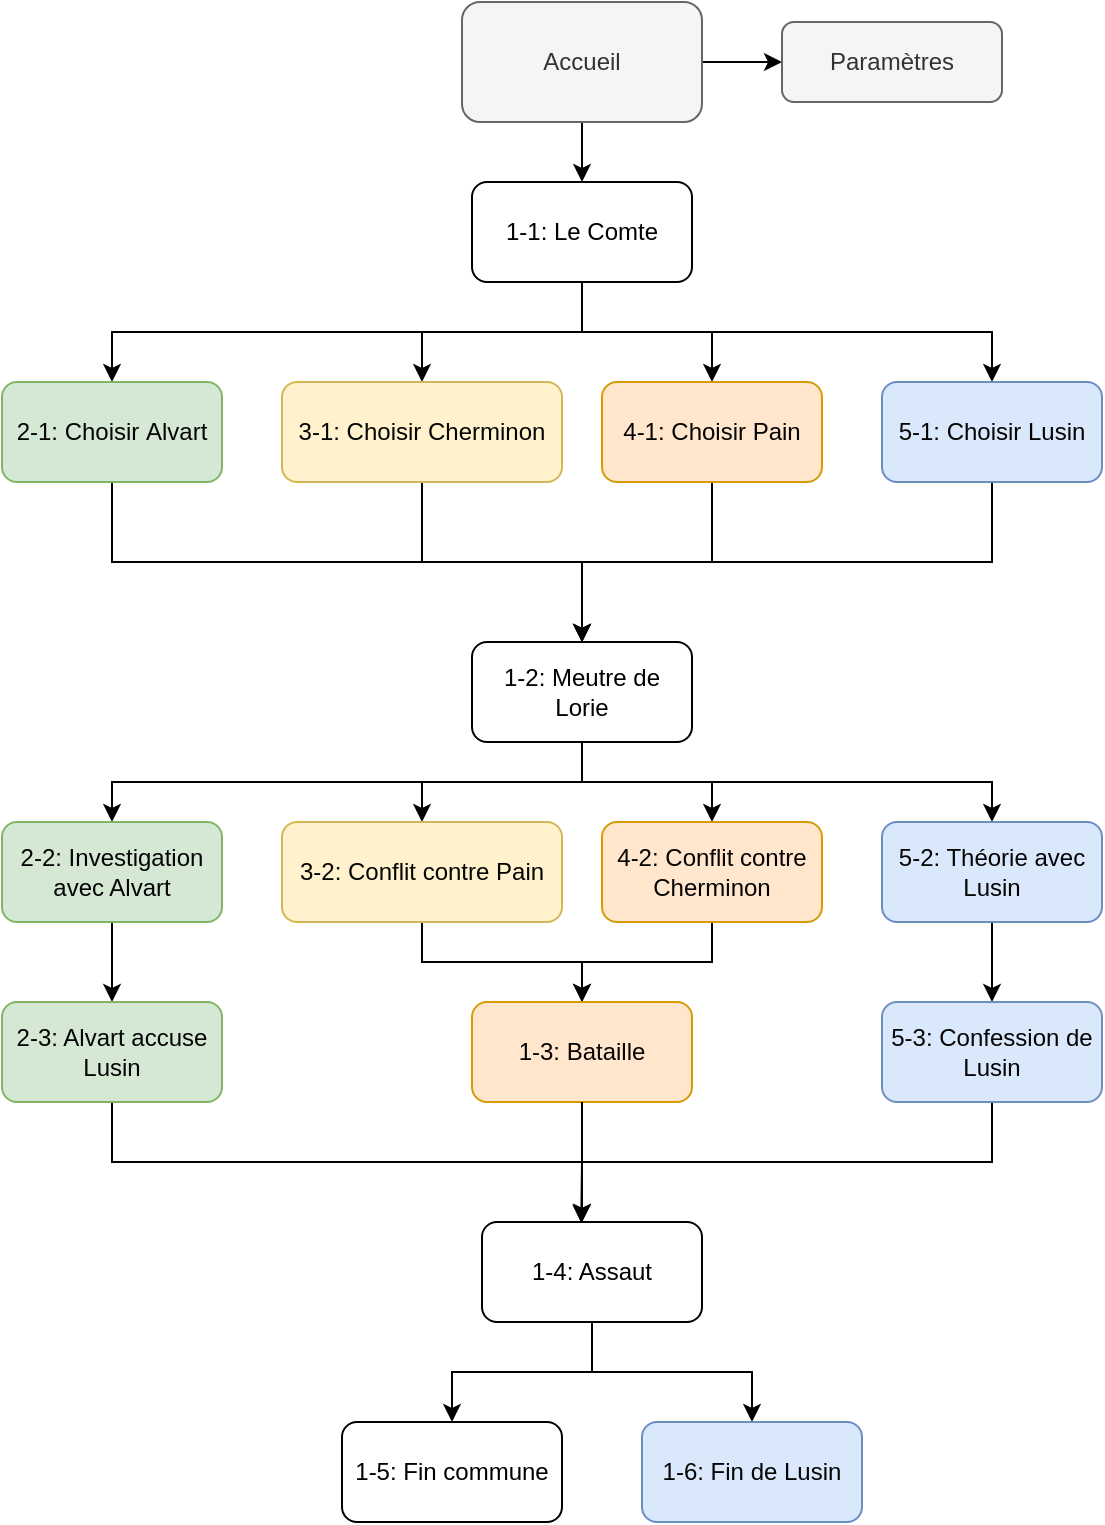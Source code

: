 <mxfile>
    <diagram name="Page-1" id="MBlXISGY8t7rbogC1alH">
        <mxGraphModel dx="765" dy="673" grid="1" gridSize="10" guides="1" tooltips="1" connect="1" arrows="1" fold="1" page="1" pageScale="1" pageWidth="850" pageHeight="1100" math="0" shadow="0">
            <root>
                <mxCell id="0"/>
                <mxCell id="1" parent="0"/>
                <mxCell id="Yse4lq7M_VT5U85Rjjpq-3" style="edgeStyle=orthogonalEdgeStyle;rounded=0;orthogonalLoop=1;jettySize=auto;html=1;" parent="1" source="Yse4lq7M_VT5U85Rjjpq-1" target="Yse4lq7M_VT5U85Rjjpq-2" edge="1">
                    <mxGeometry relative="1" as="geometry"/>
                </mxCell>
                <mxCell id="Qtx2kLDK2WUelq4MLout-5" style="edgeStyle=orthogonalEdgeStyle;rounded=0;orthogonalLoop=1;jettySize=auto;html=1;exitX=0.5;exitY=1;exitDx=0;exitDy=0;entryX=0.5;entryY=0;entryDx=0;entryDy=0;" parent="1" source="Yse4lq7M_VT5U85Rjjpq-1" target="Yse4lq7M_VT5U85Rjjpq-6" edge="1">
                    <mxGeometry relative="1" as="geometry"/>
                </mxCell>
                <mxCell id="Yse4lq7M_VT5U85Rjjpq-1" value="Accueil" style="rounded=1;whiteSpace=wrap;html=1;fillColor=#f5f5f5;strokeColor=#666666;fontColor=#333333;" parent="1" vertex="1">
                    <mxGeometry x="280" y="40" width="120" height="60" as="geometry"/>
                </mxCell>
                <mxCell id="Yse4lq7M_VT5U85Rjjpq-2" value="Paramètres" style="rounded=1;whiteSpace=wrap;html=1;fillColor=#f5f5f5;fontColor=#333333;strokeColor=#666666;" parent="1" vertex="1">
                    <mxGeometry x="440" y="50" width="110" height="40" as="geometry"/>
                </mxCell>
                <mxCell id="Yse4lq7M_VT5U85Rjjpq-13" style="edgeStyle=orthogonalEdgeStyle;rounded=0;orthogonalLoop=1;jettySize=auto;html=1;exitX=0.5;exitY=1;exitDx=0;exitDy=0;" parent="1" source="Yse4lq7M_VT5U85Rjjpq-6" target="Yse4lq7M_VT5U85Rjjpq-8" edge="1">
                    <mxGeometry relative="1" as="geometry"/>
                </mxCell>
                <mxCell id="Yse4lq7M_VT5U85Rjjpq-14" style="edgeStyle=orthogonalEdgeStyle;rounded=0;orthogonalLoop=1;jettySize=auto;html=1;exitX=0.5;exitY=1;exitDx=0;exitDy=0;entryX=0.5;entryY=0;entryDx=0;entryDy=0;" parent="1" source="Yse4lq7M_VT5U85Rjjpq-6" target="Yse4lq7M_VT5U85Rjjpq-9" edge="1">
                    <mxGeometry relative="1" as="geometry"/>
                </mxCell>
                <mxCell id="Yse4lq7M_VT5U85Rjjpq-15" style="edgeStyle=orthogonalEdgeStyle;rounded=0;orthogonalLoop=1;jettySize=auto;html=1;exitX=0.5;exitY=1;exitDx=0;exitDy=0;entryX=0.5;entryY=0;entryDx=0;entryDy=0;" parent="1" source="Yse4lq7M_VT5U85Rjjpq-6" target="Yse4lq7M_VT5U85Rjjpq-10" edge="1">
                    <mxGeometry relative="1" as="geometry"/>
                </mxCell>
                <mxCell id="Yse4lq7M_VT5U85Rjjpq-16" style="edgeStyle=orthogonalEdgeStyle;rounded=0;orthogonalLoop=1;jettySize=auto;html=1;exitX=0.5;exitY=1;exitDx=0;exitDy=0;" parent="1" source="Yse4lq7M_VT5U85Rjjpq-6" target="Yse4lq7M_VT5U85Rjjpq-11" edge="1">
                    <mxGeometry relative="1" as="geometry"/>
                </mxCell>
                <mxCell id="Yse4lq7M_VT5U85Rjjpq-6" value="1-1: Le Comte" style="rounded=1;whiteSpace=wrap;html=1;" parent="1" vertex="1">
                    <mxGeometry x="285" y="130" width="110" height="50" as="geometry"/>
                </mxCell>
                <mxCell id="Qtx2kLDK2WUelq4MLout-1" style="edgeStyle=orthogonalEdgeStyle;rounded=0;orthogonalLoop=1;jettySize=auto;html=1;exitX=0.5;exitY=1;exitDx=0;exitDy=0;" parent="1" source="Yse4lq7M_VT5U85Rjjpq-8" target="Yse4lq7M_VT5U85Rjjpq-25" edge="1">
                    <mxGeometry relative="1" as="geometry"/>
                </mxCell>
                <mxCell id="Yse4lq7M_VT5U85Rjjpq-8" value="2-1: Choisir&amp;nbsp;Alvart" style="rounded=1;whiteSpace=wrap;html=1;fillColor=#d5e8d4;strokeColor=#82b366;fontColor=#050505;" parent="1" vertex="1">
                    <mxGeometry x="50" y="230" width="110" height="50" as="geometry"/>
                </mxCell>
                <mxCell id="Qtx2kLDK2WUelq4MLout-2" style="edgeStyle=orthogonalEdgeStyle;rounded=0;orthogonalLoop=1;jettySize=auto;html=1;exitX=0.5;exitY=1;exitDx=0;exitDy=0;" parent="1" source="Yse4lq7M_VT5U85Rjjpq-9" target="Yse4lq7M_VT5U85Rjjpq-25" edge="1">
                    <mxGeometry relative="1" as="geometry"/>
                </mxCell>
                <mxCell id="Yse4lq7M_VT5U85Rjjpq-9" value="3-1: Choisir&amp;nbsp;&lt;span style=&quot;background-color: initial;&quot;&gt;Cherminon&lt;/span&gt;" style="rounded=1;whiteSpace=wrap;html=1;fillColor=#fff2cc;strokeColor=#d6b656;fontColor=#050505;" parent="1" vertex="1">
                    <mxGeometry x="190" y="230" width="140" height="50" as="geometry"/>
                </mxCell>
                <mxCell id="Qtx2kLDK2WUelq4MLout-3" style="edgeStyle=orthogonalEdgeStyle;rounded=0;orthogonalLoop=1;jettySize=auto;html=1;exitX=0.5;exitY=1;exitDx=0;exitDy=0;" parent="1" source="Yse4lq7M_VT5U85Rjjpq-10" target="Yse4lq7M_VT5U85Rjjpq-25" edge="1">
                    <mxGeometry relative="1" as="geometry"/>
                </mxCell>
                <mxCell id="Yse4lq7M_VT5U85Rjjpq-10" value="4-1: Choisir Pain" style="rounded=1;whiteSpace=wrap;html=1;fillColor=#ffe6cc;strokeColor=#d79b00;fontColor=#050505;" parent="1" vertex="1">
                    <mxGeometry x="350" y="230" width="110" height="50" as="geometry"/>
                </mxCell>
                <mxCell id="Qtx2kLDK2WUelq4MLout-4" style="edgeStyle=orthogonalEdgeStyle;rounded=0;orthogonalLoop=1;jettySize=auto;html=1;exitX=0.5;exitY=1;exitDx=0;exitDy=0;entryX=0.5;entryY=0;entryDx=0;entryDy=0;" parent="1" source="Yse4lq7M_VT5U85Rjjpq-11" target="Yse4lq7M_VT5U85Rjjpq-25" edge="1">
                    <mxGeometry relative="1" as="geometry"/>
                </mxCell>
                <mxCell id="Yse4lq7M_VT5U85Rjjpq-11" value="5-1: Choisir Lusin" style="rounded=1;whiteSpace=wrap;html=1;fillColor=#dae8fc;strokeColor=#6c8ebf;fontColor=#050505;" parent="1" vertex="1">
                    <mxGeometry x="490" y="230" width="110" height="50" as="geometry"/>
                </mxCell>
                <mxCell id="Yse4lq7M_VT5U85Rjjpq-62" style="edgeStyle=orthogonalEdgeStyle;rounded=0;orthogonalLoop=1;jettySize=auto;html=1;exitX=0.5;exitY=1;exitDx=0;exitDy=0;entryX=0.5;entryY=0;entryDx=0;entryDy=0;" parent="1" edge="1">
                    <mxGeometry relative="1" as="geometry">
                        <mxPoint x="105" y="450" as="targetPoint"/>
                    </mxGeometry>
                </mxCell>
                <mxCell id="Yse4lq7M_VT5U85Rjjpq-60" style="edgeStyle=orthogonalEdgeStyle;rounded=0;orthogonalLoop=1;jettySize=auto;html=1;exitX=0.5;exitY=1;exitDx=0;exitDy=0;entryX=0.5;entryY=0;entryDx=0;entryDy=0;" parent="1" edge="1">
                    <mxGeometry relative="1" as="geometry">
                        <mxPoint x="260" y="430" as="sourcePoint"/>
                    </mxGeometry>
                </mxCell>
                <mxCell id="Yse4lq7M_VT5U85Rjjpq-58" style="edgeStyle=orthogonalEdgeStyle;rounded=0;orthogonalLoop=1;jettySize=auto;html=1;exitX=0.5;exitY=1;exitDx=0;exitDy=0;entryX=0.5;entryY=0;entryDx=0;entryDy=0;" parent="1" edge="1">
                    <mxGeometry relative="1" as="geometry">
                        <mxPoint x="405" y="430" as="sourcePoint"/>
                    </mxGeometry>
                </mxCell>
                <mxCell id="Yse4lq7M_VT5U85Rjjpq-56" style="edgeStyle=orthogonalEdgeStyle;rounded=0;orthogonalLoop=1;jettySize=auto;html=1;exitX=0.5;exitY=1;exitDx=0;exitDy=0;" parent="1" edge="1">
                    <mxGeometry relative="1" as="geometry">
                        <mxPoint x="545" y="430" as="sourcePoint"/>
                    </mxGeometry>
                </mxCell>
                <mxCell id="Qtx2kLDK2WUelq4MLout-6" style="edgeStyle=orthogonalEdgeStyle;rounded=0;orthogonalLoop=1;jettySize=auto;html=1;exitX=0.5;exitY=1;exitDx=0;exitDy=0;entryX=0.5;entryY=0;entryDx=0;entryDy=0;" parent="1" source="Yse4lq7M_VT5U85Rjjpq-25" target="Yse4lq7M_VT5U85Rjjpq-31" edge="1">
                    <mxGeometry relative="1" as="geometry"/>
                </mxCell>
                <mxCell id="Qtx2kLDK2WUelq4MLout-7" style="edgeStyle=orthogonalEdgeStyle;rounded=0;orthogonalLoop=1;jettySize=auto;html=1;exitX=0.5;exitY=1;exitDx=0;exitDy=0;entryX=0.5;entryY=0;entryDx=0;entryDy=0;" parent="1" source="Yse4lq7M_VT5U85Rjjpq-25" target="Yse4lq7M_VT5U85Rjjpq-32" edge="1">
                    <mxGeometry relative="1" as="geometry"/>
                </mxCell>
                <mxCell id="Qtx2kLDK2WUelq4MLout-8" style="edgeStyle=orthogonalEdgeStyle;rounded=0;orthogonalLoop=1;jettySize=auto;html=1;exitX=0.5;exitY=1;exitDx=0;exitDy=0;entryX=0.5;entryY=0;entryDx=0;entryDy=0;" parent="1" source="Yse4lq7M_VT5U85Rjjpq-25" target="Yse4lq7M_VT5U85Rjjpq-41" edge="1">
                    <mxGeometry relative="1" as="geometry"/>
                </mxCell>
                <mxCell id="Qtx2kLDK2WUelq4MLout-9" style="edgeStyle=orthogonalEdgeStyle;rounded=0;orthogonalLoop=1;jettySize=auto;html=1;exitX=0.5;exitY=1;exitDx=0;exitDy=0;" parent="1" source="Yse4lq7M_VT5U85Rjjpq-25" target="Yse4lq7M_VT5U85Rjjpq-36" edge="1">
                    <mxGeometry relative="1" as="geometry"/>
                </mxCell>
                <mxCell id="Yse4lq7M_VT5U85Rjjpq-25" value="1-2: Meutre de Lorie" style="rounded=1;whiteSpace=wrap;html=1;" parent="1" vertex="1">
                    <mxGeometry x="285" y="360" width="110" height="50" as="geometry"/>
                </mxCell>
                <mxCell id="Yse4lq7M_VT5U85Rjjpq-70" style="edgeStyle=orthogonalEdgeStyle;rounded=0;orthogonalLoop=1;jettySize=auto;html=1;exitX=0.5;exitY=1;exitDx=0;exitDy=0;entryX=0.5;entryY=0;entryDx=0;entryDy=0;" parent="1" source="Yse4lq7M_VT5U85Rjjpq-31" target="Yse4lq7M_VT5U85Rjjpq-34" edge="1">
                    <mxGeometry relative="1" as="geometry"/>
                </mxCell>
                <mxCell id="Yse4lq7M_VT5U85Rjjpq-31" value="3-2: Conflit contre Pain" style="rounded=1;whiteSpace=wrap;html=1;fillColor=#fff2cc;strokeColor=#d6b656;fontColor=#050505;" parent="1" vertex="1">
                    <mxGeometry x="190" y="450" width="140" height="50" as="geometry"/>
                </mxCell>
                <mxCell id="Yse4lq7M_VT5U85Rjjpq-69" style="edgeStyle=orthogonalEdgeStyle;rounded=0;orthogonalLoop=1;jettySize=auto;html=1;exitX=0.5;exitY=1;exitDx=0;exitDy=0;" parent="1" source="Yse4lq7M_VT5U85Rjjpq-32" target="Yse4lq7M_VT5U85Rjjpq-34" edge="1">
                    <mxGeometry relative="1" as="geometry"/>
                </mxCell>
                <mxCell id="Yse4lq7M_VT5U85Rjjpq-32" value="4-2: Conflit contre Cherminon" style="rounded=1;whiteSpace=wrap;html=1;fillColor=#ffe6cc;strokeColor=#d79b00;fontColor=#050505;" parent="1" vertex="1">
                    <mxGeometry x="350" y="450" width="110" height="50" as="geometry"/>
                </mxCell>
                <mxCell id="Yse4lq7M_VT5U85Rjjpq-34" value="1-3: Bataille" style="rounded=1;whiteSpace=wrap;html=1;fillColor=#ffe6cc;strokeColor=#d79b00;fontColor=#050505;" parent="1" vertex="1">
                    <mxGeometry x="285" y="540" width="110" height="50" as="geometry"/>
                </mxCell>
                <mxCell id="Yse4lq7M_VT5U85Rjjpq-81" style="edgeStyle=orthogonalEdgeStyle;rounded=0;orthogonalLoop=1;jettySize=auto;html=1;exitX=0.5;exitY=1;exitDx=0;exitDy=0;entryX=0.5;entryY=0;entryDx=0;entryDy=0;" parent="1" source="Yse4lq7M_VT5U85Rjjpq-36" target="Yse4lq7M_VT5U85Rjjpq-43" edge="1">
                    <mxGeometry relative="1" as="geometry"/>
                </mxCell>
                <mxCell id="Yse4lq7M_VT5U85Rjjpq-36" value="5-2: Théorie avec Lusin" style="rounded=1;whiteSpace=wrap;html=1;fillColor=#dae8fc;strokeColor=#6c8ebf;fontColor=#050505;" parent="1" vertex="1">
                    <mxGeometry x="490" y="450" width="110" height="50" as="geometry"/>
                </mxCell>
                <mxCell id="Yse4lq7M_VT5U85Rjjpq-66" style="edgeStyle=orthogonalEdgeStyle;rounded=0;orthogonalLoop=1;jettySize=auto;html=1;exitX=0.5;exitY=1;exitDx=0;exitDy=0;entryX=0.5;entryY=0;entryDx=0;entryDy=0;" parent="1" source="Yse4lq7M_VT5U85Rjjpq-41" target="Yse4lq7M_VT5U85Rjjpq-42" edge="1">
                    <mxGeometry relative="1" as="geometry"/>
                </mxCell>
                <mxCell id="Yse4lq7M_VT5U85Rjjpq-41" value="2-2: Investigation avec Alvart" style="rounded=1;whiteSpace=wrap;html=1;fillColor=#d5e8d4;strokeColor=#82b366;fontColor=#050505;" parent="1" vertex="1">
                    <mxGeometry x="50" y="450" width="110" height="50" as="geometry"/>
                </mxCell>
                <mxCell id="Qtx2kLDK2WUelq4MLout-10" style="edgeStyle=orthogonalEdgeStyle;rounded=0;orthogonalLoop=1;jettySize=auto;html=1;exitX=0.5;exitY=1;exitDx=0;exitDy=0;" parent="1" source="Yse4lq7M_VT5U85Rjjpq-42" target="Yse4lq7M_VT5U85Rjjpq-44" edge="1">
                    <mxGeometry relative="1" as="geometry">
                        <Array as="points">
                            <mxPoint x="105" y="620"/>
                            <mxPoint x="340" y="620"/>
                        </Array>
                    </mxGeometry>
                </mxCell>
                <mxCell id="Yse4lq7M_VT5U85Rjjpq-42" value="2-3: Alvart accuse Lusin" style="rounded=1;whiteSpace=wrap;html=1;fillColor=#d5e8d4;strokeColor=#82b366;fontColor=#050505;" parent="1" vertex="1">
                    <mxGeometry x="50" y="540" width="110" height="50" as="geometry"/>
                </mxCell>
                <mxCell id="Qtx2kLDK2WUelq4MLout-11" style="edgeStyle=orthogonalEdgeStyle;rounded=0;orthogonalLoop=1;jettySize=auto;html=1;exitX=0.5;exitY=1;exitDx=0;exitDy=0;" parent="1" source="Yse4lq7M_VT5U85Rjjpq-43" target="Yse4lq7M_VT5U85Rjjpq-44" edge="1">
                    <mxGeometry relative="1" as="geometry">
                        <Array as="points">
                            <mxPoint x="545" y="620"/>
                            <mxPoint x="340" y="620"/>
                        </Array>
                    </mxGeometry>
                </mxCell>
                <mxCell id="Yse4lq7M_VT5U85Rjjpq-43" value="5-3: Confession de Lusin" style="rounded=1;whiteSpace=wrap;html=1;fillColor=#dae8fc;strokeColor=#6c8ebf;fontColor=#050505;" parent="1" vertex="1">
                    <mxGeometry x="490" y="540" width="110" height="50" as="geometry"/>
                </mxCell>
                <mxCell id="Yse4lq7M_VT5U85Rjjpq-79" style="edgeStyle=orthogonalEdgeStyle;rounded=0;orthogonalLoop=1;jettySize=auto;html=1;exitX=0.5;exitY=1;exitDx=0;exitDy=0;" parent="1" source="Yse4lq7M_VT5U85Rjjpq-44" target="Yse4lq7M_VT5U85Rjjpq-46" edge="1">
                    <mxGeometry relative="1" as="geometry"/>
                </mxCell>
                <mxCell id="Yse4lq7M_VT5U85Rjjpq-80" style="edgeStyle=orthogonalEdgeStyle;rounded=0;orthogonalLoop=1;jettySize=auto;html=1;exitX=0.5;exitY=1;exitDx=0;exitDy=0;" parent="1" source="Yse4lq7M_VT5U85Rjjpq-44" target="Yse4lq7M_VT5U85Rjjpq-45" edge="1">
                    <mxGeometry relative="1" as="geometry"/>
                </mxCell>
                <mxCell id="Yse4lq7M_VT5U85Rjjpq-44" value="1-4: Assaut" style="rounded=1;whiteSpace=wrap;html=1;" parent="1" vertex="1">
                    <mxGeometry x="290" y="650" width="110" height="50" as="geometry"/>
                </mxCell>
                <mxCell id="Yse4lq7M_VT5U85Rjjpq-45" value="1-6: Fin de Lusin" style="rounded=1;whiteSpace=wrap;html=1;fillColor=#dae8fc;strokeColor=#6c8ebf;fontColor=#050505;" parent="1" vertex="1">
                    <mxGeometry x="370" y="750" width="110" height="50" as="geometry"/>
                </mxCell>
                <mxCell id="Yse4lq7M_VT5U85Rjjpq-46" value="1-5: Fin commune" style="rounded=1;whiteSpace=wrap;html=1;" parent="1" vertex="1">
                    <mxGeometry x="220" y="750" width="110" height="50" as="geometry"/>
                </mxCell>
                <mxCell id="Qtx2kLDK2WUelq4MLout-13" style="edgeStyle=orthogonalEdgeStyle;rounded=0;orthogonalLoop=1;jettySize=auto;html=1;exitX=0.5;exitY=1;exitDx=0;exitDy=0;entryX=0.451;entryY=0.011;entryDx=0;entryDy=0;entryPerimeter=0;" parent="1" source="Yse4lq7M_VT5U85Rjjpq-34" target="Yse4lq7M_VT5U85Rjjpq-44" edge="1">
                    <mxGeometry relative="1" as="geometry"/>
                </mxCell>
            </root>
        </mxGraphModel>
    </diagram>
</mxfile>